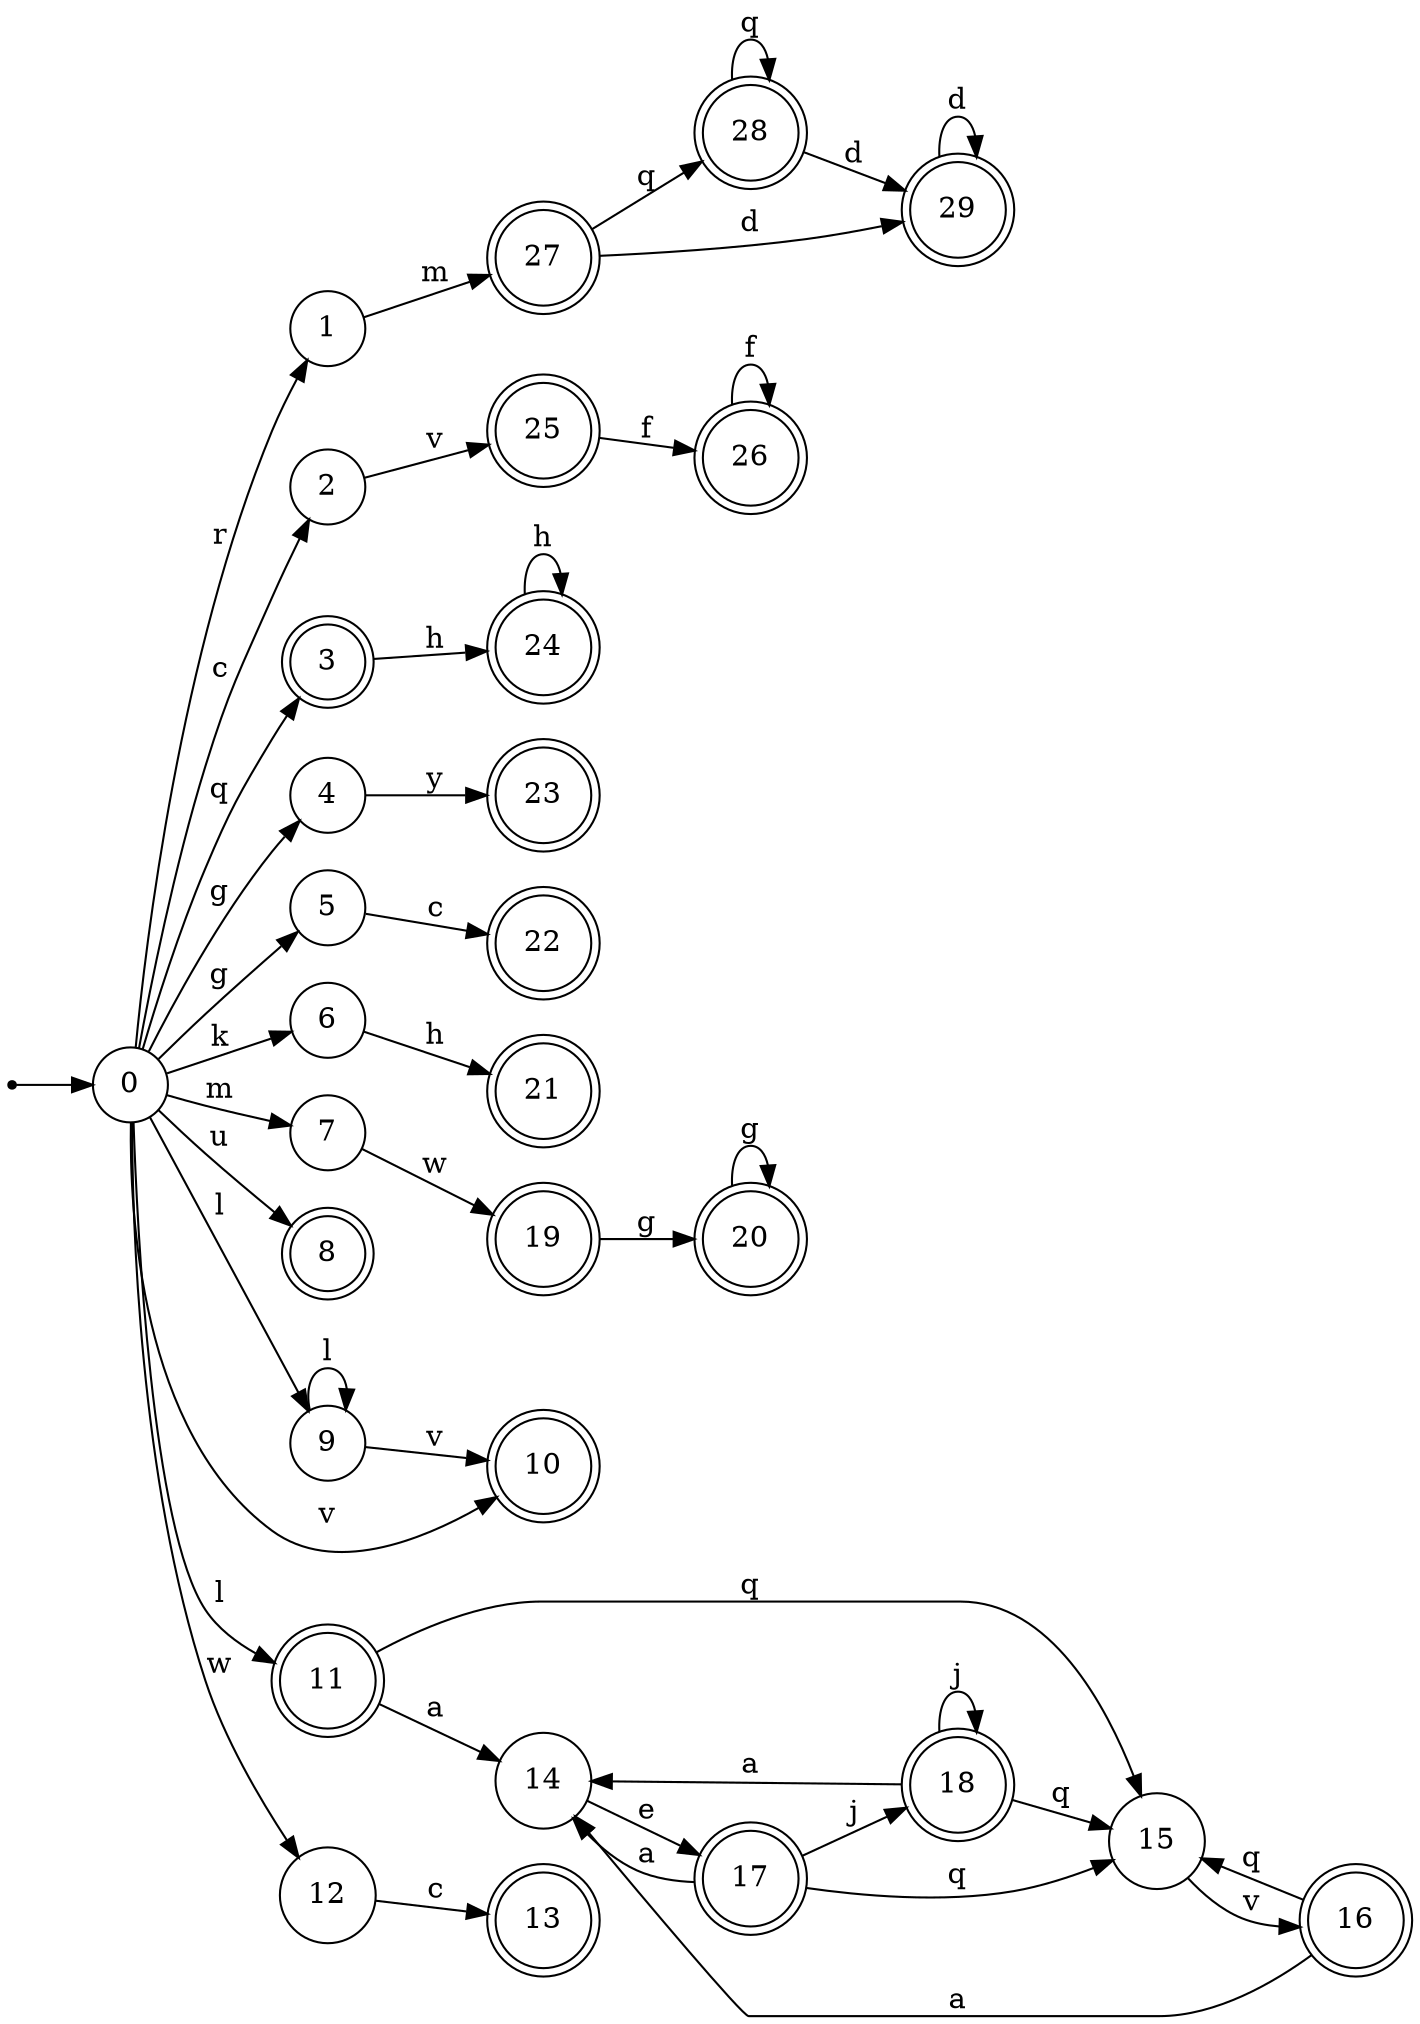digraph finite_state_machine {
rankdir=LR;
size="20,20";
node [shape = point]; "dummy0"
node [shape = circle]; "0";
"dummy0" -> "0";
node [shape = circle]; "1";
node [shape = circle]; "2";
node [shape = doublecircle]; "3";node [shape = circle]; "4";
node [shape = circle]; "5";
node [shape = circle]; "6";
node [shape = circle]; "7";
node [shape = doublecircle]; "8";node [shape = circle]; "9";
node [shape = doublecircle]; "10";node [shape = doublecircle]; "11";node [shape = circle]; "12";
node [shape = doublecircle]; "13";node [shape = circle]; "14";
node [shape = circle]; "15";
node [shape = doublecircle]; "16";node [shape = doublecircle]; "17";node [shape = doublecircle]; "18";node [shape = doublecircle]; "19";node [shape = doublecircle]; "20";node [shape = doublecircle]; "21";node [shape = doublecircle]; "22";node [shape = doublecircle]; "23";node [shape = doublecircle]; "24";node [shape = doublecircle]; "25";node [shape = doublecircle]; "26";node [shape = doublecircle]; "27";node [shape = doublecircle]; "28";node [shape = doublecircle]; "29";"0" -> "1" [label = "r"];
 "0" -> "2" [label = "c"];
 "0" -> "3" [label = "q"];
 "0" -> "4" [label = "g"];
 "0" -> "5" [label = "g"];
 "0" -> "6" [label = "k"];
 "0" -> "7" [label = "m"];
 "0" -> "8" [label = "u"];
 "0" -> "9" [label = "l"];
 "0" -> "11" [label = "l"];
 "0" -> "10" [label = "v"];
 "0" -> "12" [label = "w"];
 "12" -> "13" [label = "c"];
 "11" -> "14" [label = "a"];
 "11" -> "15" [label = "q"];
 "15" -> "16" [label = "v"];
 "16" -> "15" [label = "q"];
 "16" -> "14" [label = "a"];
 "14" -> "17" [label = "e"];
 "17" -> "14" [label = "a"];
 "17" -> "18" [label = "j"];
 "17" -> "15" [label = "q"];
 "18" -> "18" [label = "j"];
 "18" -> "14" [label = "a"];
 "18" -> "15" [label = "q"];
 "9" -> "9" [label = "l"];
 "9" -> "10" [label = "v"];
 "7" -> "19" [label = "w"];
 "19" -> "20" [label = "g"];
 "20" -> "20" [label = "g"];
 "6" -> "21" [label = "h"];
 "5" -> "22" [label = "c"];
 "4" -> "23" [label = "y"];
 "3" -> "24" [label = "h"];
 "24" -> "24" [label = "h"];
 "2" -> "25" [label = "v"];
 "25" -> "26" [label = "f"];
 "26" -> "26" [label = "f"];
 "1" -> "27" [label = "m"];
 "27" -> "28" [label = "q"];
 "27" -> "29" [label = "d"];
 "29" -> "29" [label = "d"];
 "28" -> "28" [label = "q"];
 "28" -> "29" [label = "d"];
 }
